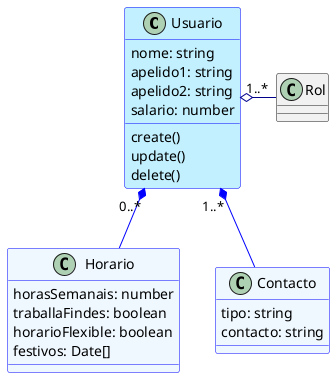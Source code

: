 @startuml Usuario

!startsub PARCIAL
    class Usuario #APPLICATION ##Blue {
        ' Propiedades
        {field} nome: string
        {field} apelido1: string
        {field} apelido2: string
        {field} salario: number

        ' Métodos
        {method} create()
        {method} update()
        {method} delete()
    }

    class Horario #AliceBlue ##Blue {
        ' Propiedades
        {field} horasSemanais: number
        {field} traballaFindes: boolean
        {field} horarioFlexible: boolean
        {field} festivos: Date[]
    }

    class Contacto #AliceBlue ##Blue {
        ' Propiedades
        {field} tipo: string
        {field} contacto: string
    }

    Usuario "1..*" o- Rol #DarkBlue
    Usuario "1..*" *-- Contacto #Blue
    Usuario "0..*" *-- Horario #Blue
!endsub

@enduml
